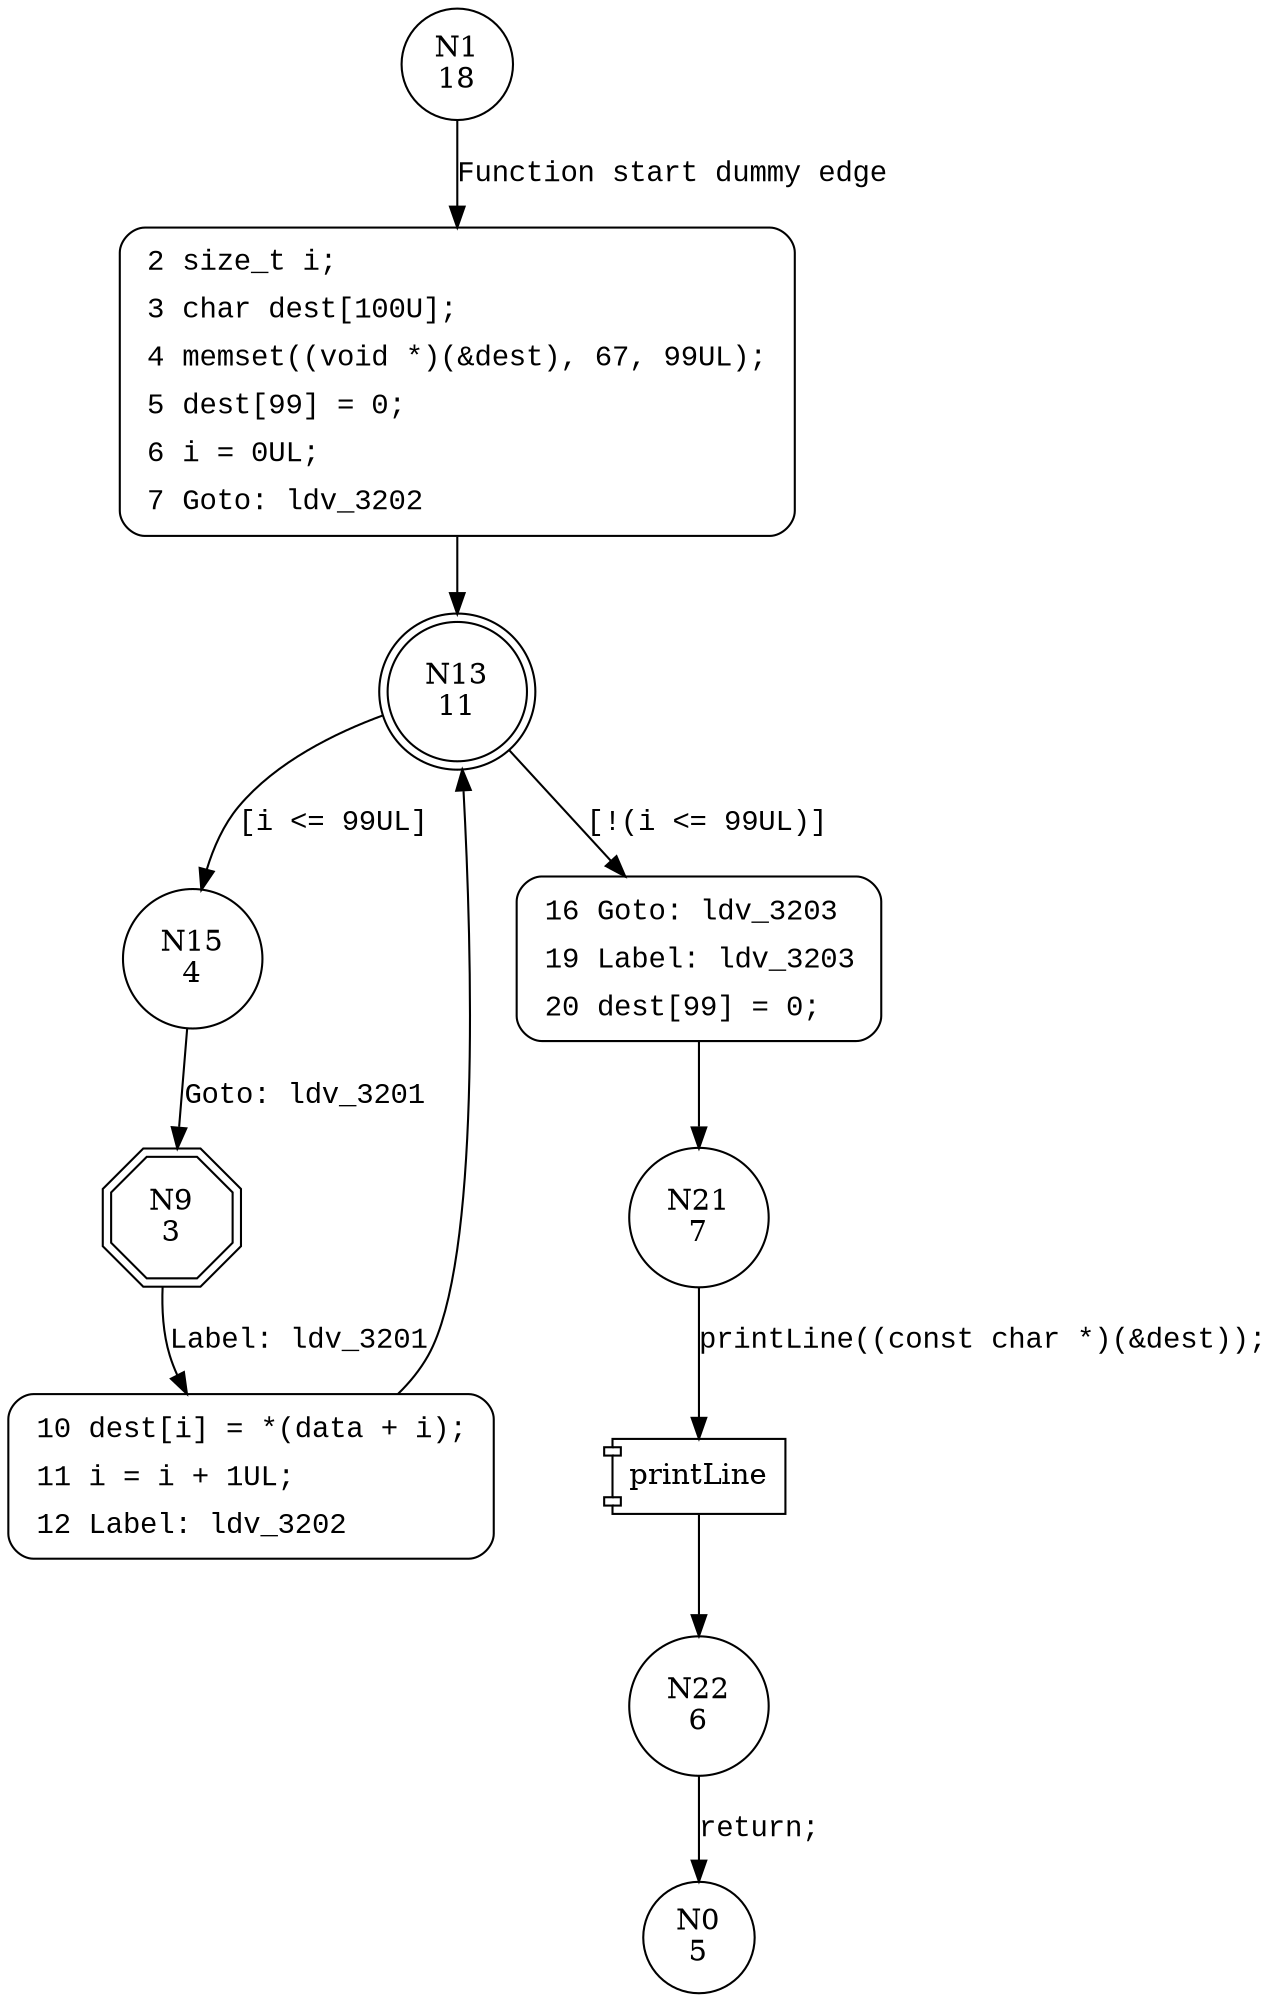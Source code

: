 digraph CWE127_Buffer_Underread__char_alloca_loop_52c_goodG2BSink {
1 [shape="circle" label="N1\n18"]
2 [shape="circle" label="N2\n17"]
13 [shape="doublecircle" label="N13\n11"]
15 [shape="circle" label="N15\n4"]
16 [shape="circle" label="N16\n10"]
21 [shape="circle" label="N21\n7"]
22 [shape="circle" label="N22\n6"]
9 [shape="doubleoctagon" label="N9\n3"]
10 [shape="circle" label="N10\n2"]
0 [shape="circle" label="N0\n5"]
2 [style="filled,bold" penwidth="1" fillcolor="white" fontname="Courier New" shape="Mrecord" label=<<table border="0" cellborder="0" cellpadding="3" bgcolor="white"><tr><td align="right">2</td><td align="left">size_t i;</td></tr><tr><td align="right">3</td><td align="left">char dest[100U];</td></tr><tr><td align="right">4</td><td align="left">memset((void *)(&amp;dest), 67, 99UL);</td></tr><tr><td align="right">5</td><td align="left">dest[99] = 0;</td></tr><tr><td align="right">6</td><td align="left">i = 0UL;</td></tr><tr><td align="right">7</td><td align="left">Goto: ldv_3202</td></tr></table>>]
2 -> 13[label=""]
16 [style="filled,bold" penwidth="1" fillcolor="white" fontname="Courier New" shape="Mrecord" label=<<table border="0" cellborder="0" cellpadding="3" bgcolor="white"><tr><td align="right">16</td><td align="left">Goto: ldv_3203</td></tr><tr><td align="right">19</td><td align="left">Label: ldv_3203</td></tr><tr><td align="right">20</td><td align="left">dest[99] = 0;</td></tr></table>>]
16 -> 21[label=""]
10 [style="filled,bold" penwidth="1" fillcolor="white" fontname="Courier New" shape="Mrecord" label=<<table border="0" cellborder="0" cellpadding="3" bgcolor="white"><tr><td align="right">10</td><td align="left">dest[i] = *(data + i);</td></tr><tr><td align="right">11</td><td align="left">i = i + 1UL;</td></tr><tr><td align="right">12</td><td align="left">Label: ldv_3202</td></tr></table>>]
10 -> 13[label=""]
1 -> 2 [label="Function start dummy edge" fontname="Courier New"]
13 -> 15 [label="[i <= 99UL]" fontname="Courier New"]
13 -> 16 [label="[!(i <= 99UL)]" fontname="Courier New"]
100020 [shape="component" label="printLine"]
21 -> 100020 [label="printLine((const char *)(&dest));" fontname="Courier New"]
100020 -> 22 [label="" fontname="Courier New"]
15 -> 9 [label="Goto: ldv_3201" fontname="Courier New"]
9 -> 10 [label="Label: ldv_3201" fontname="Courier New"]
22 -> 0 [label="return;" fontname="Courier New"]
}
